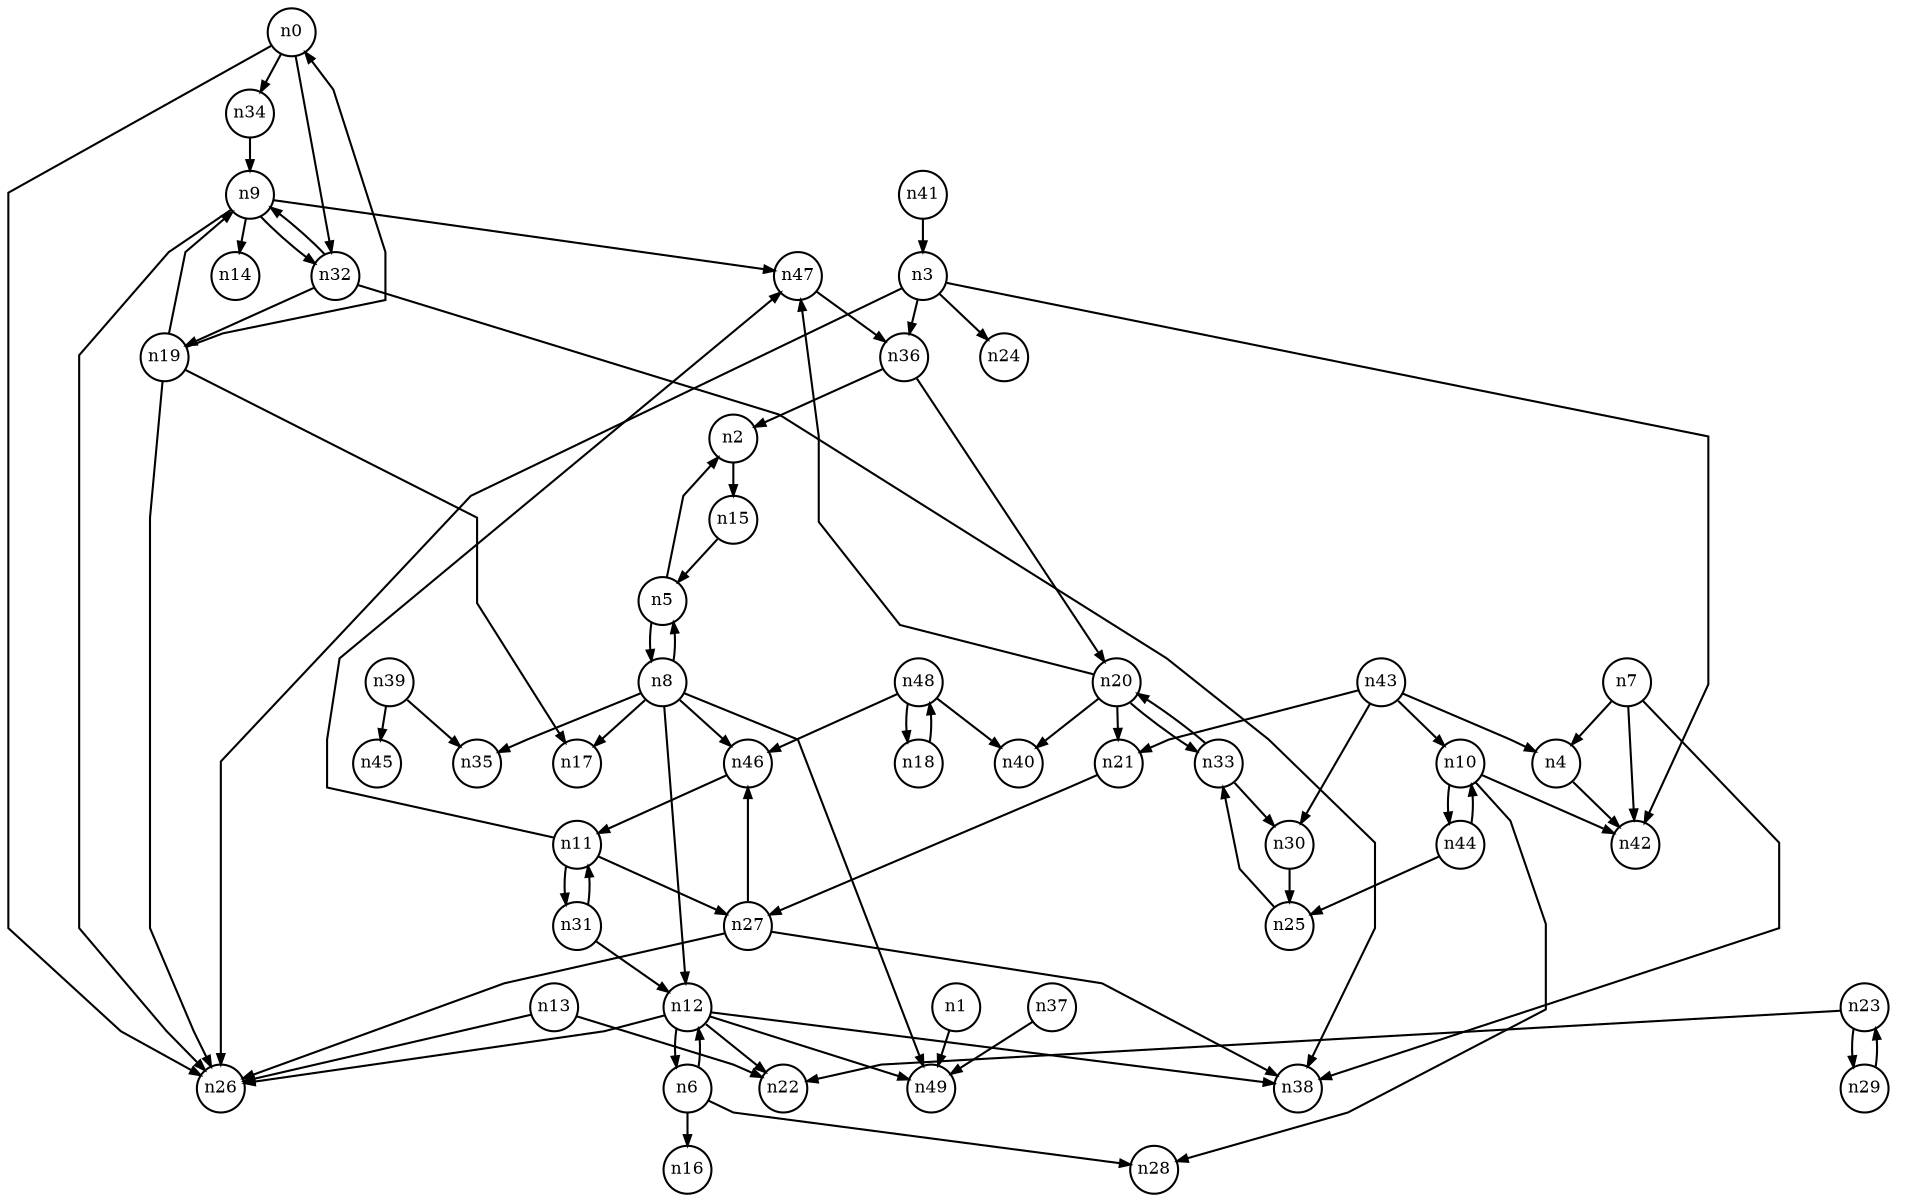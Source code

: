 digraph G{
splines=polyline;
ranksep=0.22;
nodesep=0.22;
nodesize=0.16;
fontsize=8
edge [arrowsize=0.5]
node [fontsize=8 shape=circle width=0.32 fixedsize=shape];

n0 -> n26
n0 -> n34
n0 -> n32
n34 -> n9
n1 -> n49
n3 -> n24
n3 -> n26
n3 -> n36
n3 -> n42
n36 -> n2
n36 -> n20
n4 -> n42
n2 -> n15
n5 -> n2
n5 -> n8
n12 -> n22
n12 -> n26
n12 -> n38
n12 -> n49
n12 -> n6
n6 -> n12
n6 -> n16
n6 -> n28
n7 -> n4
n7 -> n38
n7 -> n42
n8 -> n5
n8 -> n12
n8 -> n17
n8 -> n35
n8 -> n46
n8 -> n49
n46 -> n11
n9 -> n14
n9 -> n26
n9 -> n32
n9 -> n47
n32 -> n19
n32 -> n38
n32 -> n9
n47 -> n36
n10 -> n28
n10 -> n42
n10 -> n44
n27 -> n26
n27 -> n38
n27 -> n46
n11 -> n27
n11 -> n47
n11 -> n31
n13 -> n22
n13 -> n26
n15 -> n5
n19 -> n0
n19 -> n17
n19 -> n26
n19 -> n9
n21 -> n27
n20 -> n21
n20 -> n33
n20 -> n40
n20 -> n47
n33 -> n30
n33 -> n20
n23 -> n22
n23 -> n29
n29 -> n23
n25 -> n33
n31 -> n11
n31 -> n12
n30 -> n25
n37 -> n49
n39 -> n35
n39 -> n45
n41 -> n3
n43 -> n4
n43 -> n10
n43 -> n21
n43 -> n30
n44 -> n10
n44 -> n25
n18 -> n48
n48 -> n18
n48 -> n40
n48 -> n46
}
